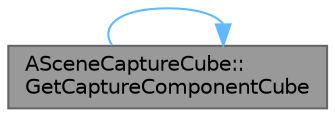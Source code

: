 digraph "ASceneCaptureCube::GetCaptureComponentCube"
{
 // INTERACTIVE_SVG=YES
 // LATEX_PDF_SIZE
  bgcolor="transparent";
  edge [fontname=Helvetica,fontsize=10,labelfontname=Helvetica,labelfontsize=10];
  node [fontname=Helvetica,fontsize=10,shape=box,height=0.2,width=0.4];
  rankdir="LR";
  Node1 [id="Node000001",label="ASceneCaptureCube::\lGetCaptureComponentCube",height=0.2,width=0.4,color="gray40", fillcolor="grey60", style="filled", fontcolor="black",tooltip="Returns CaptureComponentCube subobject."];
  Node1 -> Node1 [id="edge1_Node000001_Node000001",color="steelblue1",style="solid",tooltip=" "];
}
